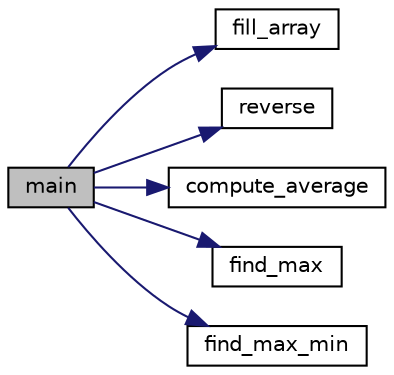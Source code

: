 digraph "main"
{
  edge [fontname="Helvetica",fontsize="10",labelfontname="Helvetica",labelfontsize="10"];
  node [fontname="Helvetica",fontsize="10",shape=record];
  rankdir="LR";
  Node1 [label="main",height=0.2,width=0.4,color="black", fillcolor="grey75", style="filled", fontcolor="black"];
  Node1 -> Node2 [color="midnightblue",fontsize="10",style="solid"];
  Node2 [label="fill_array",height=0.2,width=0.4,color="black", fillcolor="white", style="filled",URL="$ArrayPractice_8cpp.html#aa3a5d4ca3a58aa1b5c5c94668cbdd8fd"];
  Node1 -> Node3 [color="midnightblue",fontsize="10",style="solid"];
  Node3 [label="reverse",height=0.2,width=0.4,color="black", fillcolor="white", style="filled",URL="$ArrayPractice_8cpp.html#ad637601aeb87032b931bc689000f503a"];
  Node1 -> Node4 [color="midnightblue",fontsize="10",style="solid"];
  Node4 [label="compute_average",height=0.2,width=0.4,color="black", fillcolor="white", style="filled",URL="$ArrayPractice_8cpp.html#ab8338266524a19fa4f8d74cd8bc6b6a6"];
  Node1 -> Node5 [color="midnightblue",fontsize="10",style="solid"];
  Node5 [label="find_max",height=0.2,width=0.4,color="black", fillcolor="white", style="filled",URL="$ArrayPractice_8cpp.html#ad5f309c4942b742af6f5a4d95b15ae00"];
  Node1 -> Node6 [color="midnightblue",fontsize="10",style="solid"];
  Node6 [label="find_max_min",height=0.2,width=0.4,color="black", fillcolor="white", style="filled",URL="$ArrayPractice_8cpp.html#a7f37f8fb77dfd2e0d06f665c7dad4d6f"];
}
